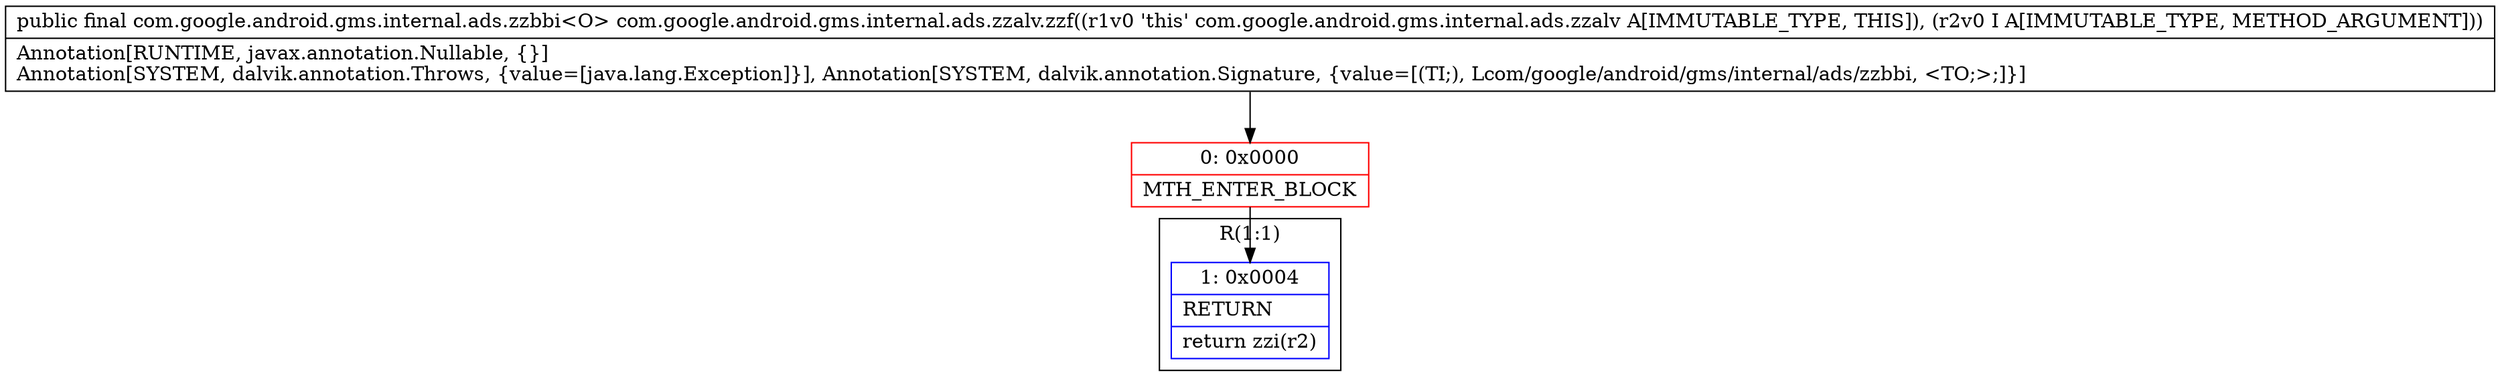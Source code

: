 digraph "CFG forcom.google.android.gms.internal.ads.zzalv.zzf(Ljava\/lang\/Object;)Lcom\/google\/android\/gms\/internal\/ads\/zzbbi;" {
subgraph cluster_Region_2090969337 {
label = "R(1:1)";
node [shape=record,color=blue];
Node_1 [shape=record,label="{1\:\ 0x0004|RETURN\l|return zzi(r2)\l}"];
}
Node_0 [shape=record,color=red,label="{0\:\ 0x0000|MTH_ENTER_BLOCK\l}"];
MethodNode[shape=record,label="{public final com.google.android.gms.internal.ads.zzbbi\<O\> com.google.android.gms.internal.ads.zzalv.zzf((r1v0 'this' com.google.android.gms.internal.ads.zzalv A[IMMUTABLE_TYPE, THIS]), (r2v0 I A[IMMUTABLE_TYPE, METHOD_ARGUMENT]))  | Annotation[RUNTIME, javax.annotation.Nullable, \{\}]\lAnnotation[SYSTEM, dalvik.annotation.Throws, \{value=[java.lang.Exception]\}], Annotation[SYSTEM, dalvik.annotation.Signature, \{value=[(TI;), Lcom\/google\/android\/gms\/internal\/ads\/zzbbi, \<TO;\>;]\}]\l}"];
MethodNode -> Node_0;
Node_0 -> Node_1;
}

